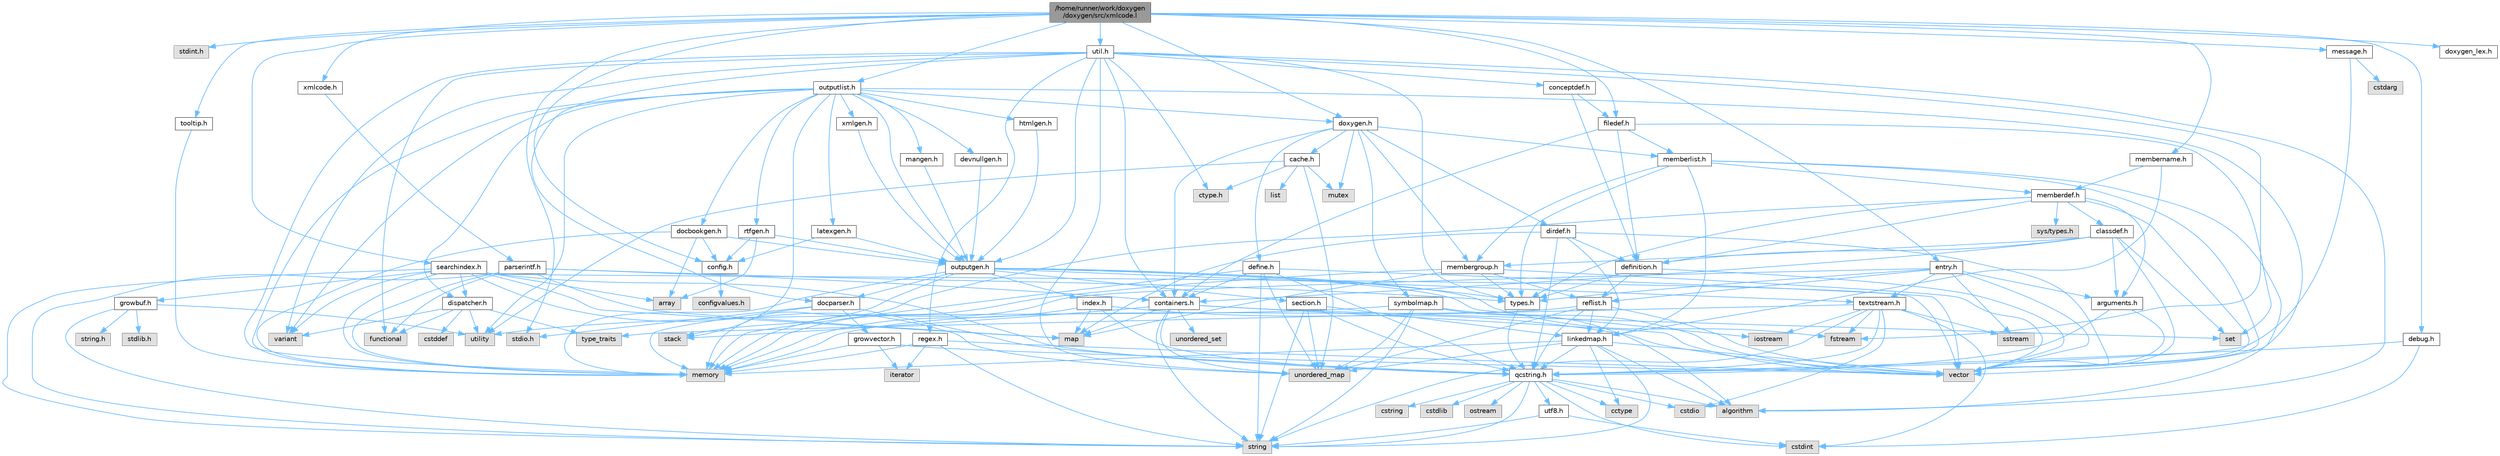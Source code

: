 digraph "/home/runner/work/doxygen/doxygen/src/xmlcode.l"
{
 // INTERACTIVE_SVG=YES
 // LATEX_PDF_SIZE
  bgcolor="transparent";
  edge [fontname=Helvetica,fontsize=10,labelfontname=Helvetica,labelfontsize=10];
  node [fontname=Helvetica,fontsize=10,shape=box,height=0.2,width=0.4];
  Node1 [label="/home/runner/work/doxygen\l/doxygen/src/xmlcode.l",height=0.2,width=0.4,color="gray40", fillcolor="grey60", style="filled", fontcolor="black",tooltip=" "];
  Node1 -> Node2 [color="steelblue1",style="solid"];
  Node2 [label="stdint.h",height=0.2,width=0.4,color="grey60", fillcolor="#E0E0E0", style="filled",tooltip=" "];
  Node1 -> Node3 [color="steelblue1",style="solid"];
  Node3 [label="stdio.h",height=0.2,width=0.4,color="grey60", fillcolor="#E0E0E0", style="filled",tooltip=" "];
  Node1 -> Node4 [color="steelblue1",style="solid"];
  Node4 [label="xmlcode.h",height=0.2,width=0.4,color="grey40", fillcolor="white", style="filled",URL="$d3/de2/xmlcode_8h.html",tooltip=" "];
  Node4 -> Node5 [color="steelblue1",style="solid"];
  Node5 [label="parserintf.h",height=0.2,width=0.4,color="grey40", fillcolor="white", style="filled",URL="$da/d55/parserintf_8h.html",tooltip=" "];
  Node5 -> Node6 [color="steelblue1",style="solid"];
  Node6 [label="functional",height=0.2,width=0.4,color="grey60", fillcolor="#E0E0E0", style="filled",tooltip=" "];
  Node5 -> Node7 [color="steelblue1",style="solid"];
  Node7 [label="memory",height=0.2,width=0.4,color="grey60", fillcolor="#E0E0E0", style="filled",tooltip=" "];
  Node5 -> Node8 [color="steelblue1",style="solid"];
  Node8 [label="map",height=0.2,width=0.4,color="grey60", fillcolor="#E0E0E0", style="filled",tooltip=" "];
  Node5 -> Node9 [color="steelblue1",style="solid"];
  Node9 [label="string",height=0.2,width=0.4,color="grey60", fillcolor="#E0E0E0", style="filled",tooltip=" "];
  Node5 -> Node10 [color="steelblue1",style="solid"];
  Node10 [label="types.h",height=0.2,width=0.4,color="grey40", fillcolor="white", style="filled",URL="$d9/d49/types_8h.html",tooltip="This file contains a number of basic enums and types."];
  Node10 -> Node11 [color="steelblue1",style="solid"];
  Node11 [label="qcstring.h",height=0.2,width=0.4,color="grey40", fillcolor="white", style="filled",URL="$d7/d5c/qcstring_8h.html",tooltip=" "];
  Node11 -> Node9 [color="steelblue1",style="solid"];
  Node11 -> Node12 [color="steelblue1",style="solid"];
  Node12 [label="algorithm",height=0.2,width=0.4,color="grey60", fillcolor="#E0E0E0", style="filled",tooltip=" "];
  Node11 -> Node13 [color="steelblue1",style="solid"];
  Node13 [label="cctype",height=0.2,width=0.4,color="grey60", fillcolor="#E0E0E0", style="filled",tooltip=" "];
  Node11 -> Node14 [color="steelblue1",style="solid"];
  Node14 [label="cstring",height=0.2,width=0.4,color="grey60", fillcolor="#E0E0E0", style="filled",tooltip=" "];
  Node11 -> Node15 [color="steelblue1",style="solid"];
  Node15 [label="cstdio",height=0.2,width=0.4,color="grey60", fillcolor="#E0E0E0", style="filled",tooltip=" "];
  Node11 -> Node16 [color="steelblue1",style="solid"];
  Node16 [label="cstdlib",height=0.2,width=0.4,color="grey60", fillcolor="#E0E0E0", style="filled",tooltip=" "];
  Node11 -> Node17 [color="steelblue1",style="solid"];
  Node17 [label="cstdint",height=0.2,width=0.4,color="grey60", fillcolor="#E0E0E0", style="filled",tooltip=" "];
  Node11 -> Node18 [color="steelblue1",style="solid"];
  Node18 [label="ostream",height=0.2,width=0.4,color="grey60", fillcolor="#E0E0E0", style="filled",tooltip=" "];
  Node11 -> Node19 [color="steelblue1",style="solid"];
  Node19 [label="utf8.h",height=0.2,width=0.4,color="grey40", fillcolor="white", style="filled",URL="$db/d7c/utf8_8h.html",tooltip="Various UTF8 related helper functions."];
  Node19 -> Node17 [color="steelblue1",style="solid"];
  Node19 -> Node9 [color="steelblue1",style="solid"];
  Node5 -> Node20 [color="steelblue1",style="solid"];
  Node20 [label="containers.h",height=0.2,width=0.4,color="grey40", fillcolor="white", style="filled",URL="$d5/d75/containers_8h.html",tooltip=" "];
  Node20 -> Node21 [color="steelblue1",style="solid"];
  Node21 [label="vector",height=0.2,width=0.4,color="grey60", fillcolor="#E0E0E0", style="filled",tooltip=" "];
  Node20 -> Node9 [color="steelblue1",style="solid"];
  Node20 -> Node22 [color="steelblue1",style="solid"];
  Node22 [label="set",height=0.2,width=0.4,color="grey60", fillcolor="#E0E0E0", style="filled",tooltip=" "];
  Node20 -> Node8 [color="steelblue1",style="solid"];
  Node20 -> Node23 [color="steelblue1",style="solid"];
  Node23 [label="unordered_set",height=0.2,width=0.4,color="grey60", fillcolor="#E0E0E0", style="filled",tooltip=" "];
  Node20 -> Node24 [color="steelblue1",style="solid"];
  Node24 [label="unordered_map",height=0.2,width=0.4,color="grey60", fillcolor="#E0E0E0", style="filled",tooltip=" "];
  Node20 -> Node25 [color="steelblue1",style="solid"];
  Node25 [label="stack",height=0.2,width=0.4,color="grey60", fillcolor="#E0E0E0", style="filled",tooltip=" "];
  Node1 -> Node26 [color="steelblue1",style="solid"];
  Node26 [label="entry.h",height=0.2,width=0.4,color="grey40", fillcolor="white", style="filled",URL="$d1/dc6/entry_8h.html",tooltip=" "];
  Node26 -> Node21 [color="steelblue1",style="solid"];
  Node26 -> Node7 [color="steelblue1",style="solid"];
  Node26 -> Node27 [color="steelblue1",style="solid"];
  Node27 [label="sstream",height=0.2,width=0.4,color="grey60", fillcolor="#E0E0E0", style="filled",tooltip=" "];
  Node26 -> Node10 [color="steelblue1",style="solid"];
  Node26 -> Node28 [color="steelblue1",style="solid"];
  Node28 [label="arguments.h",height=0.2,width=0.4,color="grey40", fillcolor="white", style="filled",URL="$df/d9b/arguments_8h.html",tooltip=" "];
  Node28 -> Node21 [color="steelblue1",style="solid"];
  Node28 -> Node11 [color="steelblue1",style="solid"];
  Node26 -> Node29 [color="steelblue1",style="solid"];
  Node29 [label="reflist.h",height=0.2,width=0.4,color="grey40", fillcolor="white", style="filled",URL="$d1/d02/reflist_8h.html",tooltip=" "];
  Node29 -> Node21 [color="steelblue1",style="solid"];
  Node29 -> Node24 [color="steelblue1",style="solid"];
  Node29 -> Node7 [color="steelblue1",style="solid"];
  Node29 -> Node11 [color="steelblue1",style="solid"];
  Node29 -> Node30 [color="steelblue1",style="solid"];
  Node30 [label="linkedmap.h",height=0.2,width=0.4,color="grey40", fillcolor="white", style="filled",URL="$da/de1/linkedmap_8h.html",tooltip=" "];
  Node30 -> Node24 [color="steelblue1",style="solid"];
  Node30 -> Node21 [color="steelblue1",style="solid"];
  Node30 -> Node7 [color="steelblue1",style="solid"];
  Node30 -> Node9 [color="steelblue1",style="solid"];
  Node30 -> Node12 [color="steelblue1",style="solid"];
  Node30 -> Node13 [color="steelblue1",style="solid"];
  Node30 -> Node11 [color="steelblue1",style="solid"];
  Node26 -> Node31 [color="steelblue1",style="solid"];
  Node31 [label="textstream.h",height=0.2,width=0.4,color="grey40", fillcolor="white", style="filled",URL="$d4/d7d/textstream_8h.html",tooltip=" "];
  Node31 -> Node9 [color="steelblue1",style="solid"];
  Node31 -> Node32 [color="steelblue1",style="solid"];
  Node32 [label="iostream",height=0.2,width=0.4,color="grey60", fillcolor="#E0E0E0", style="filled",tooltip=" "];
  Node31 -> Node27 [color="steelblue1",style="solid"];
  Node31 -> Node17 [color="steelblue1",style="solid"];
  Node31 -> Node15 [color="steelblue1",style="solid"];
  Node31 -> Node33 [color="steelblue1",style="solid"];
  Node33 [label="fstream",height=0.2,width=0.4,color="grey60", fillcolor="#E0E0E0", style="filled",tooltip=" "];
  Node31 -> Node34 [color="steelblue1",style="solid"];
  Node34 [label="type_traits",height=0.2,width=0.4,color="grey60", fillcolor="#E0E0E0", style="filled",tooltip=" "];
  Node31 -> Node11 [color="steelblue1",style="solid"];
  Node1 -> Node35 [color="steelblue1",style="solid"];
  Node35 [label="doxygen.h",height=0.2,width=0.4,color="grey40", fillcolor="white", style="filled",URL="$d1/da1/doxygen_8h.html",tooltip=" "];
  Node35 -> Node36 [color="steelblue1",style="solid"];
  Node36 [label="mutex",height=0.2,width=0.4,color="grey60", fillcolor="#E0E0E0", style="filled",tooltip=" "];
  Node35 -> Node20 [color="steelblue1",style="solid"];
  Node35 -> Node37 [color="steelblue1",style="solid"];
  Node37 [label="membergroup.h",height=0.2,width=0.4,color="grey40", fillcolor="white", style="filled",URL="$d9/d11/membergroup_8h.html",tooltip=" "];
  Node37 -> Node21 [color="steelblue1",style="solid"];
  Node37 -> Node8 [color="steelblue1",style="solid"];
  Node37 -> Node7 [color="steelblue1",style="solid"];
  Node37 -> Node10 [color="steelblue1",style="solid"];
  Node37 -> Node29 [color="steelblue1",style="solid"];
  Node35 -> Node38 [color="steelblue1",style="solid"];
  Node38 [label="dirdef.h",height=0.2,width=0.4,color="grey40", fillcolor="white", style="filled",URL="$d6/d15/dirdef_8h.html",tooltip=" "];
  Node38 -> Node21 [color="steelblue1",style="solid"];
  Node38 -> Node8 [color="steelblue1",style="solid"];
  Node38 -> Node11 [color="steelblue1",style="solid"];
  Node38 -> Node30 [color="steelblue1",style="solid"];
  Node38 -> Node39 [color="steelblue1",style="solid"];
  Node39 [label="definition.h",height=0.2,width=0.4,color="grey40", fillcolor="white", style="filled",URL="$df/da1/definition_8h.html",tooltip=" "];
  Node39 -> Node21 [color="steelblue1",style="solid"];
  Node39 -> Node10 [color="steelblue1",style="solid"];
  Node39 -> Node29 [color="steelblue1",style="solid"];
  Node35 -> Node40 [color="steelblue1",style="solid"];
  Node40 [label="memberlist.h",height=0.2,width=0.4,color="grey40", fillcolor="white", style="filled",URL="$dd/d78/memberlist_8h.html",tooltip=" "];
  Node40 -> Node21 [color="steelblue1",style="solid"];
  Node40 -> Node12 [color="steelblue1",style="solid"];
  Node40 -> Node41 [color="steelblue1",style="solid"];
  Node41 [label="memberdef.h",height=0.2,width=0.4,color="grey40", fillcolor="white", style="filled",URL="$d4/d46/memberdef_8h.html",tooltip=" "];
  Node41 -> Node21 [color="steelblue1",style="solid"];
  Node41 -> Node7 [color="steelblue1",style="solid"];
  Node41 -> Node42 [color="steelblue1",style="solid"];
  Node42 [label="sys/types.h",height=0.2,width=0.4,color="grey60", fillcolor="#E0E0E0", style="filled",tooltip=" "];
  Node41 -> Node10 [color="steelblue1",style="solid"];
  Node41 -> Node39 [color="steelblue1",style="solid"];
  Node41 -> Node28 [color="steelblue1",style="solid"];
  Node41 -> Node43 [color="steelblue1",style="solid"];
  Node43 [label="classdef.h",height=0.2,width=0.4,color="grey40", fillcolor="white", style="filled",URL="$d1/da6/classdef_8h.html",tooltip=" "];
  Node43 -> Node21 [color="steelblue1",style="solid"];
  Node43 -> Node22 [color="steelblue1",style="solid"];
  Node43 -> Node20 [color="steelblue1",style="solid"];
  Node43 -> Node39 [color="steelblue1",style="solid"];
  Node43 -> Node28 [color="steelblue1",style="solid"];
  Node43 -> Node37 [color="steelblue1",style="solid"];
  Node40 -> Node30 [color="steelblue1",style="solid"];
  Node40 -> Node10 [color="steelblue1",style="solid"];
  Node40 -> Node37 [color="steelblue1",style="solid"];
  Node35 -> Node44 [color="steelblue1",style="solid"];
  Node44 [label="define.h",height=0.2,width=0.4,color="grey40", fillcolor="white", style="filled",URL="$df/d67/define_8h.html",tooltip=" "];
  Node44 -> Node21 [color="steelblue1",style="solid"];
  Node44 -> Node7 [color="steelblue1",style="solid"];
  Node44 -> Node9 [color="steelblue1",style="solid"];
  Node44 -> Node24 [color="steelblue1",style="solid"];
  Node44 -> Node11 [color="steelblue1",style="solid"];
  Node44 -> Node20 [color="steelblue1",style="solid"];
  Node35 -> Node45 [color="steelblue1",style="solid"];
  Node45 [label="cache.h",height=0.2,width=0.4,color="grey40", fillcolor="white", style="filled",URL="$d3/d26/cache_8h.html",tooltip=" "];
  Node45 -> Node46 [color="steelblue1",style="solid"];
  Node46 [label="list",height=0.2,width=0.4,color="grey60", fillcolor="#E0E0E0", style="filled",tooltip=" "];
  Node45 -> Node24 [color="steelblue1",style="solid"];
  Node45 -> Node36 [color="steelblue1",style="solid"];
  Node45 -> Node47 [color="steelblue1",style="solid"];
  Node47 [label="utility",height=0.2,width=0.4,color="grey60", fillcolor="#E0E0E0", style="filled",tooltip=" "];
  Node45 -> Node48 [color="steelblue1",style="solid"];
  Node48 [label="ctype.h",height=0.2,width=0.4,color="grey60", fillcolor="#E0E0E0", style="filled",tooltip=" "];
  Node35 -> Node49 [color="steelblue1",style="solid"];
  Node49 [label="symbolmap.h",height=0.2,width=0.4,color="grey40", fillcolor="white", style="filled",URL="$d7/ddd/symbolmap_8h.html",tooltip=" "];
  Node49 -> Node12 [color="steelblue1",style="solid"];
  Node49 -> Node24 [color="steelblue1",style="solid"];
  Node49 -> Node21 [color="steelblue1",style="solid"];
  Node49 -> Node9 [color="steelblue1",style="solid"];
  Node49 -> Node47 [color="steelblue1",style="solid"];
  Node1 -> Node50 [color="steelblue1",style="solid"];
  Node50 [label="outputlist.h",height=0.2,width=0.4,color="grey40", fillcolor="white", style="filled",URL="$d2/db9/outputlist_8h.html",tooltip=" "];
  Node50 -> Node47 [color="steelblue1",style="solid"];
  Node50 -> Node21 [color="steelblue1",style="solid"];
  Node50 -> Node7 [color="steelblue1",style="solid"];
  Node50 -> Node51 [color="steelblue1",style="solid"];
  Node51 [label="variant",height=0.2,width=0.4,color="grey60", fillcolor="#E0E0E0", style="filled",tooltip=" "];
  Node50 -> Node25 [color="steelblue1",style="solid"];
  Node50 -> Node52 [color="steelblue1",style="solid"];
  Node52 [label="outputgen.h",height=0.2,width=0.4,color="grey40", fillcolor="white", style="filled",URL="$df/d06/outputgen_8h.html",tooltip=" "];
  Node52 -> Node7 [color="steelblue1",style="solid"];
  Node52 -> Node25 [color="steelblue1",style="solid"];
  Node52 -> Node32 [color="steelblue1",style="solid"];
  Node52 -> Node33 [color="steelblue1",style="solid"];
  Node52 -> Node10 [color="steelblue1",style="solid"];
  Node52 -> Node53 [color="steelblue1",style="solid"];
  Node53 [label="index.h",height=0.2,width=0.4,color="grey40", fillcolor="white", style="filled",URL="$d1/db5/index_8h.html",tooltip=" "];
  Node53 -> Node7 [color="steelblue1",style="solid"];
  Node53 -> Node21 [color="steelblue1",style="solid"];
  Node53 -> Node8 [color="steelblue1",style="solid"];
  Node53 -> Node11 [color="steelblue1",style="solid"];
  Node52 -> Node54 [color="steelblue1",style="solid"];
  Node54 [label="section.h",height=0.2,width=0.4,color="grey40", fillcolor="white", style="filled",URL="$d1/d2a/section_8h.html",tooltip=" "];
  Node54 -> Node9 [color="steelblue1",style="solid"];
  Node54 -> Node24 [color="steelblue1",style="solid"];
  Node54 -> Node11 [color="steelblue1",style="solid"];
  Node54 -> Node30 [color="steelblue1",style="solid"];
  Node52 -> Node31 [color="steelblue1",style="solid"];
  Node52 -> Node55 [color="steelblue1",style="solid"];
  Node55 [label="docparser.h",height=0.2,width=0.4,color="grey40", fillcolor="white", style="filled",URL="$de/d9c/docparser_8h.html",tooltip=" "];
  Node55 -> Node3 [color="steelblue1",style="solid"];
  Node55 -> Node7 [color="steelblue1",style="solid"];
  Node55 -> Node11 [color="steelblue1",style="solid"];
  Node55 -> Node56 [color="steelblue1",style="solid"];
  Node56 [label="growvector.h",height=0.2,width=0.4,color="grey40", fillcolor="white", style="filled",URL="$d7/d50/growvector_8h.html",tooltip=" "];
  Node56 -> Node21 [color="steelblue1",style="solid"];
  Node56 -> Node7 [color="steelblue1",style="solid"];
  Node56 -> Node57 [color="steelblue1",style="solid"];
  Node57 [label="iterator",height=0.2,width=0.4,color="grey60", fillcolor="#E0E0E0", style="filled",tooltip=" "];
  Node50 -> Node35 [color="steelblue1",style="solid"];
  Node50 -> Node58 [color="steelblue1",style="solid"];
  Node58 [label="dispatcher.h",height=0.2,width=0.4,color="grey40", fillcolor="white", style="filled",URL="$da/d73/dispatcher_8h.html",tooltip=" "];
  Node58 -> Node59 [color="steelblue1",style="solid"];
  Node59 [label="cstddef",height=0.2,width=0.4,color="grey60", fillcolor="#E0E0E0", style="filled",tooltip=" "];
  Node58 -> Node47 [color="steelblue1",style="solid"];
  Node58 -> Node6 [color="steelblue1",style="solid"];
  Node58 -> Node51 [color="steelblue1",style="solid"];
  Node58 -> Node34 [color="steelblue1",style="solid"];
  Node50 -> Node60 [color="steelblue1",style="solid"];
  Node60 [label="htmlgen.h",height=0.2,width=0.4,color="grey40", fillcolor="white", style="filled",URL="$d8/d56/htmlgen_8h.html",tooltip=" "];
  Node60 -> Node52 [color="steelblue1",style="solid"];
  Node50 -> Node61 [color="steelblue1",style="solid"];
  Node61 [label="latexgen.h",height=0.2,width=0.4,color="grey40", fillcolor="white", style="filled",URL="$d6/d9c/latexgen_8h.html",tooltip=" "];
  Node61 -> Node62 [color="steelblue1",style="solid"];
  Node62 [label="config.h",height=0.2,width=0.4,color="grey40", fillcolor="white", style="filled",URL="$db/d16/config_8h.html",tooltip=" "];
  Node62 -> Node63 [color="steelblue1",style="solid"];
  Node63 [label="configvalues.h",height=0.2,width=0.4,color="grey60", fillcolor="#E0E0E0", style="filled",tooltip=" "];
  Node61 -> Node52 [color="steelblue1",style="solid"];
  Node50 -> Node64 [color="steelblue1",style="solid"];
  Node64 [label="rtfgen.h",height=0.2,width=0.4,color="grey40", fillcolor="white", style="filled",URL="$d4/daa/rtfgen_8h.html",tooltip=" "];
  Node64 -> Node65 [color="steelblue1",style="solid"];
  Node65 [label="array",height=0.2,width=0.4,color="grey60", fillcolor="#E0E0E0", style="filled",tooltip=" "];
  Node64 -> Node62 [color="steelblue1",style="solid"];
  Node64 -> Node52 [color="steelblue1",style="solid"];
  Node50 -> Node66 [color="steelblue1",style="solid"];
  Node66 [label="mangen.h",height=0.2,width=0.4,color="grey40", fillcolor="white", style="filled",URL="$da/dc0/mangen_8h.html",tooltip=" "];
  Node66 -> Node52 [color="steelblue1",style="solid"];
  Node50 -> Node67 [color="steelblue1",style="solid"];
  Node67 [label="docbookgen.h",height=0.2,width=0.4,color="grey40", fillcolor="white", style="filled",URL="$de/dea/docbookgen_8h.html",tooltip=" "];
  Node67 -> Node7 [color="steelblue1",style="solid"];
  Node67 -> Node65 [color="steelblue1",style="solid"];
  Node67 -> Node62 [color="steelblue1",style="solid"];
  Node67 -> Node52 [color="steelblue1",style="solid"];
  Node50 -> Node68 [color="steelblue1",style="solid"];
  Node68 [label="xmlgen.h",height=0.2,width=0.4,color="grey40", fillcolor="white", style="filled",URL="$d9/d67/xmlgen_8h.html",tooltip=" "];
  Node68 -> Node52 [color="steelblue1",style="solid"];
  Node50 -> Node69 [color="steelblue1",style="solid"];
  Node69 [label="devnullgen.h",height=0.2,width=0.4,color="grey40", fillcolor="white", style="filled",URL="$d8/de5/devnullgen_8h.html",tooltip=" "];
  Node69 -> Node52 [color="steelblue1",style="solid"];
  Node1 -> Node70 [color="steelblue1",style="solid"];
  Node70 [label="util.h",height=0.2,width=0.4,color="grey40", fillcolor="white", style="filled",URL="$d8/d3c/util_8h.html",tooltip="A bunch of utility functions."];
  Node70 -> Node7 [color="steelblue1",style="solid"];
  Node70 -> Node24 [color="steelblue1",style="solid"];
  Node70 -> Node12 [color="steelblue1",style="solid"];
  Node70 -> Node6 [color="steelblue1",style="solid"];
  Node70 -> Node33 [color="steelblue1",style="solid"];
  Node70 -> Node51 [color="steelblue1",style="solid"];
  Node70 -> Node48 [color="steelblue1",style="solid"];
  Node70 -> Node10 [color="steelblue1",style="solid"];
  Node70 -> Node55 [color="steelblue1",style="solid"];
  Node70 -> Node20 [color="steelblue1",style="solid"];
  Node70 -> Node52 [color="steelblue1",style="solid"];
  Node70 -> Node71 [color="steelblue1",style="solid"];
  Node71 [label="regex.h",height=0.2,width=0.4,color="grey40", fillcolor="white", style="filled",URL="$d1/d21/regex_8h.html",tooltip=" "];
  Node71 -> Node7 [color="steelblue1",style="solid"];
  Node71 -> Node9 [color="steelblue1",style="solid"];
  Node71 -> Node21 [color="steelblue1",style="solid"];
  Node71 -> Node57 [color="steelblue1",style="solid"];
  Node70 -> Node72 [color="steelblue1",style="solid"];
  Node72 [label="conceptdef.h",height=0.2,width=0.4,color="grey40", fillcolor="white", style="filled",URL="$da/df1/conceptdef_8h.html",tooltip=" "];
  Node72 -> Node39 [color="steelblue1",style="solid"];
  Node72 -> Node73 [color="steelblue1",style="solid"];
  Node73 [label="filedef.h",height=0.2,width=0.4,color="grey40", fillcolor="white", style="filled",URL="$d4/d3a/filedef_8h.html",tooltip=" "];
  Node73 -> Node22 [color="steelblue1",style="solid"];
  Node73 -> Node39 [color="steelblue1",style="solid"];
  Node73 -> Node40 [color="steelblue1",style="solid"];
  Node73 -> Node20 [color="steelblue1",style="solid"];
  Node1 -> Node74 [color="steelblue1",style="solid"];
  Node74 [label="membername.h",height=0.2,width=0.4,color="grey40", fillcolor="white", style="filled",URL="$d7/dfc/membername_8h.html",tooltip=" "];
  Node74 -> Node41 [color="steelblue1",style="solid"];
  Node74 -> Node30 [color="steelblue1",style="solid"];
  Node1 -> Node75 [color="steelblue1",style="solid"];
  Node75 [label="searchindex.h",height=0.2,width=0.4,color="grey40", fillcolor="white", style="filled",URL="$de/d07/searchindex_8h.html",tooltip="Web server based search engine."];
  Node75 -> Node7 [color="steelblue1",style="solid"];
  Node75 -> Node21 [color="steelblue1",style="solid"];
  Node75 -> Node8 [color="steelblue1",style="solid"];
  Node75 -> Node24 [color="steelblue1",style="solid"];
  Node75 -> Node9 [color="steelblue1",style="solid"];
  Node75 -> Node65 [color="steelblue1",style="solid"];
  Node75 -> Node51 [color="steelblue1",style="solid"];
  Node75 -> Node11 [color="steelblue1",style="solid"];
  Node75 -> Node76 [color="steelblue1",style="solid"];
  Node76 [label="growbuf.h",height=0.2,width=0.4,color="grey40", fillcolor="white", style="filled",URL="$dd/d72/growbuf_8h.html",tooltip=" "];
  Node76 -> Node47 [color="steelblue1",style="solid"];
  Node76 -> Node77 [color="steelblue1",style="solid"];
  Node77 [label="stdlib.h",height=0.2,width=0.4,color="grey60", fillcolor="#E0E0E0", style="filled",tooltip=" "];
  Node76 -> Node78 [color="steelblue1",style="solid"];
  Node78 [label="string.h",height=0.2,width=0.4,color="grey60", fillcolor="#E0E0E0", style="filled",tooltip=" "];
  Node76 -> Node9 [color="steelblue1",style="solid"];
  Node75 -> Node58 [color="steelblue1",style="solid"];
  Node1 -> Node62 [color="steelblue1",style="solid"];
  Node1 -> Node73 [color="steelblue1",style="solid"];
  Node1 -> Node79 [color="steelblue1",style="solid"];
  Node79 [label="tooltip.h",height=0.2,width=0.4,color="grey40", fillcolor="white", style="filled",URL="$db/d83/tooltip_8h.html",tooltip=" "];
  Node79 -> Node7 [color="steelblue1",style="solid"];
  Node1 -> Node80 [color="steelblue1",style="solid"];
  Node80 [label="message.h",height=0.2,width=0.4,color="grey40", fillcolor="white", style="filled",URL="$d2/d0d/message_8h.html",tooltip=" "];
  Node80 -> Node81 [color="steelblue1",style="solid"];
  Node81 [label="cstdarg",height=0.2,width=0.4,color="grey60", fillcolor="#E0E0E0", style="filled",tooltip=" "];
  Node80 -> Node11 [color="steelblue1",style="solid"];
  Node1 -> Node82 [color="steelblue1",style="solid"];
  Node82 [label="debug.h",height=0.2,width=0.4,color="grey40", fillcolor="white", style="filled",URL="$db/d16/debug_8h.html",tooltip=" "];
  Node82 -> Node17 [color="steelblue1",style="solid"];
  Node82 -> Node11 [color="steelblue1",style="solid"];
  Node1 -> Node83 [color="steelblue1",style="solid"];
  Node83 [label="doxygen_lex.h",height=0.2,width=0.4,color="grey40", fillcolor="white", style="filled",URL="$d6/da5/doxygen__lex_8h.html",tooltip=" "];
}
